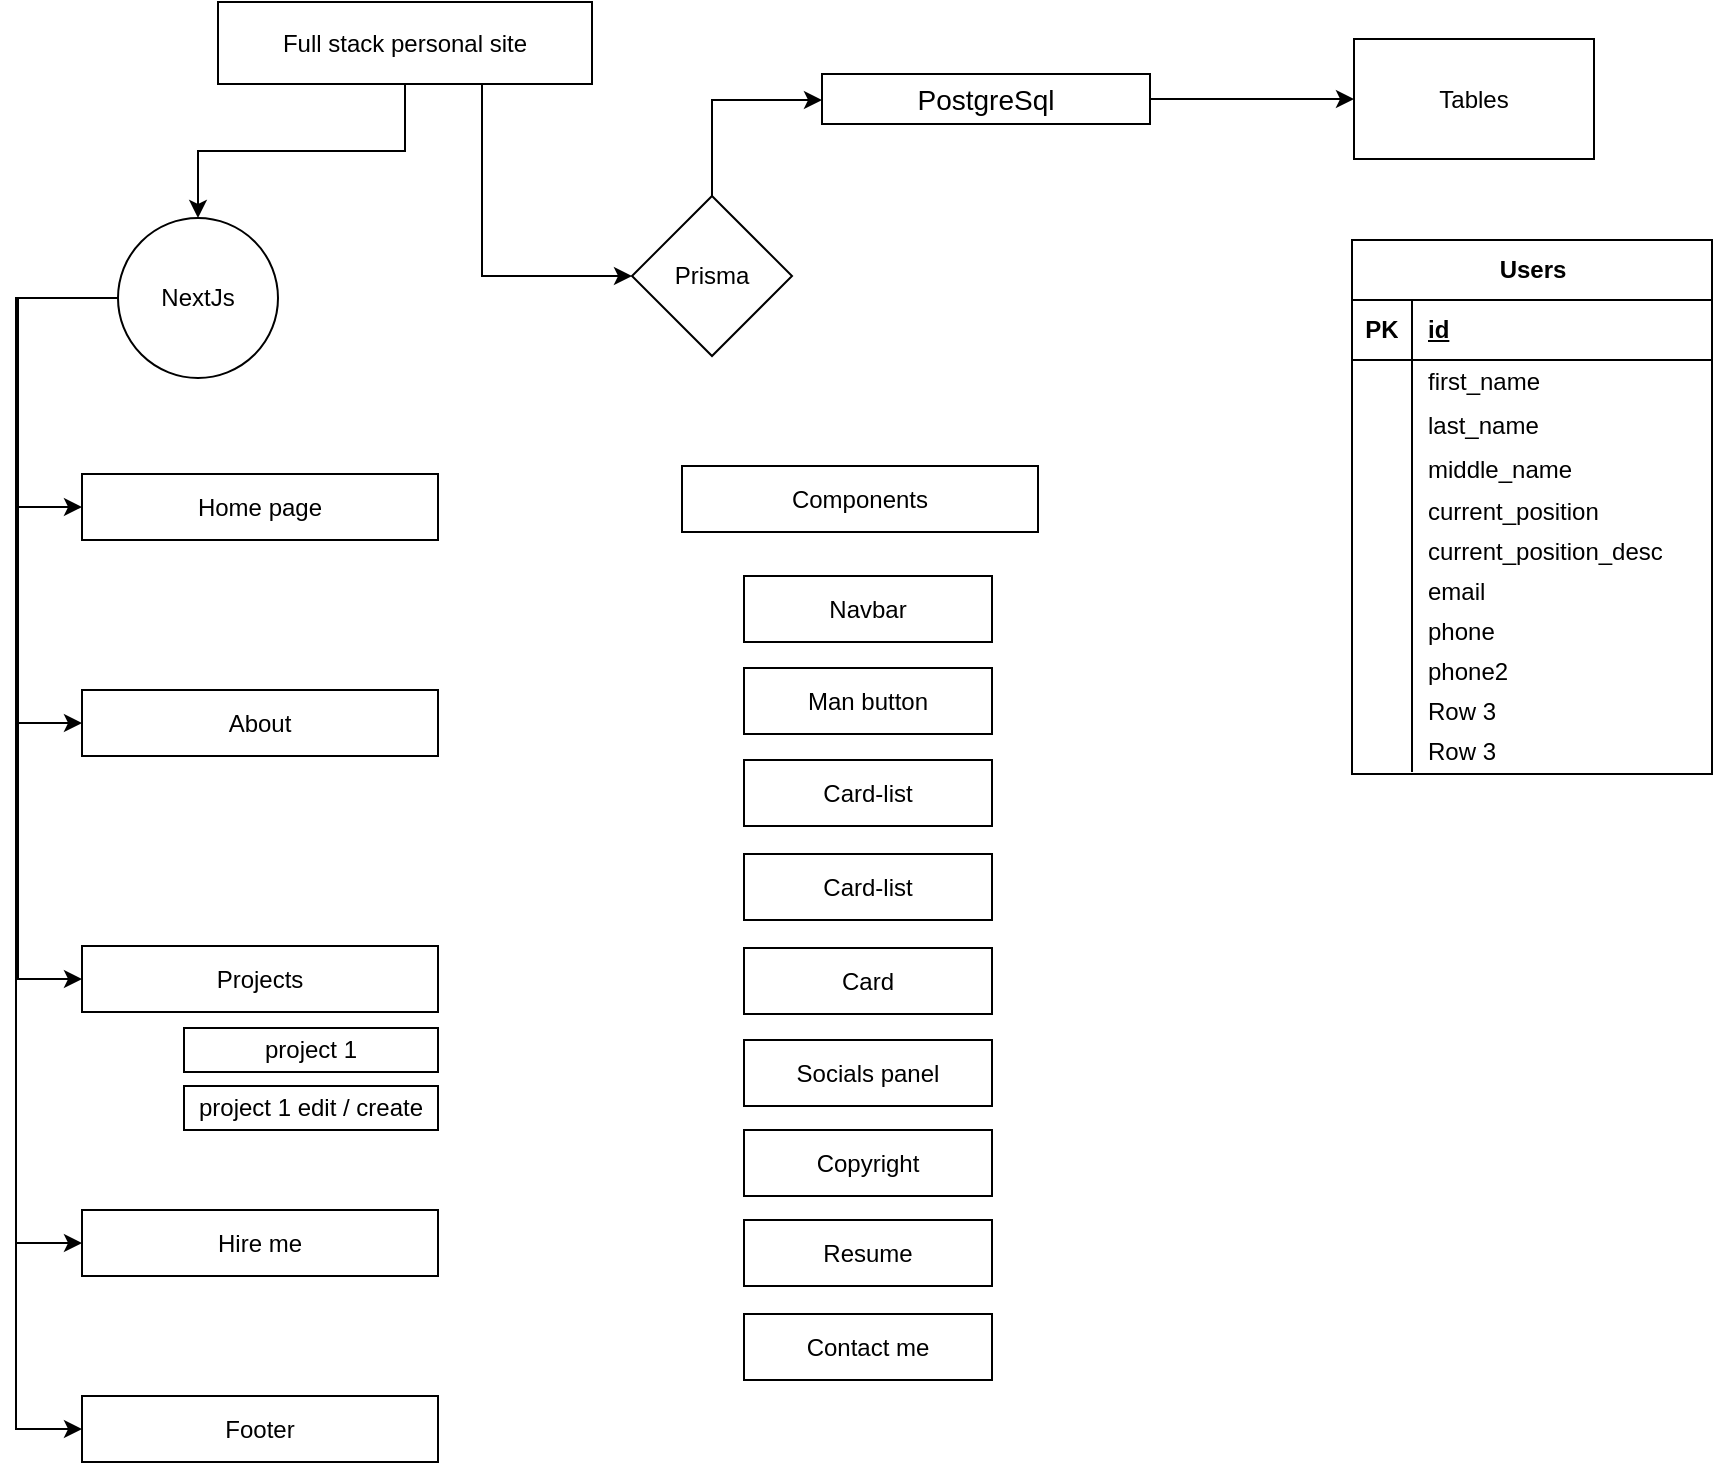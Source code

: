 <mxfile version="24.7.17">
  <diagram name="Page-1" id="dMQTYi7qANPklL-4qzlM">
    <mxGraphModel dx="957" dy="495" grid="0" gridSize="10" guides="1" tooltips="1" connect="1" arrows="1" fold="1" page="1" pageScale="1" pageWidth="1169" pageHeight="827" math="0" shadow="0">
      <root>
        <mxCell id="0" />
        <mxCell id="1" parent="0" />
        <mxCell id="be-U-O9A6L8kpEZBlKKN-3" value="" style="edgeStyle=orthogonalEdgeStyle;rounded=0;orthogonalLoop=1;jettySize=auto;html=1;" edge="1" parent="1" source="m3juNqGSzyA2AtN5-G-g-2" target="be-U-O9A6L8kpEZBlKKN-2">
          <mxGeometry relative="1" as="geometry" />
        </mxCell>
        <mxCell id="be-U-O9A6L8kpEZBlKKN-26" style="edgeStyle=orthogonalEdgeStyle;rounded=0;orthogonalLoop=1;jettySize=auto;html=1;entryX=0;entryY=0.5;entryDx=0;entryDy=0;" edge="1" parent="1" source="m3juNqGSzyA2AtN5-G-g-2" target="be-U-O9A6L8kpEZBlKKN-4">
          <mxGeometry relative="1" as="geometry">
            <Array as="points">
              <mxPoint x="260" y="185" />
            </Array>
          </mxGeometry>
        </mxCell>
        <mxCell id="m3juNqGSzyA2AtN5-G-g-2" value="Full stack personal site" style="rounded=0;whiteSpace=wrap;html=1;" parent="1" vertex="1">
          <mxGeometry x="128" y="48" width="187" height="41" as="geometry" />
        </mxCell>
        <mxCell id="be-U-O9A6L8kpEZBlKKN-27" style="edgeStyle=orthogonalEdgeStyle;rounded=0;orthogonalLoop=1;jettySize=auto;html=1;entryX=0;entryY=0.5;entryDx=0;entryDy=0;" edge="1" parent="1" source="be-U-O9A6L8kpEZBlKKN-2" target="be-U-O9A6L8kpEZBlKKN-18">
          <mxGeometry relative="1" as="geometry">
            <Array as="points">
              <mxPoint x="27" y="196" />
              <mxPoint x="27" y="669" />
            </Array>
          </mxGeometry>
        </mxCell>
        <mxCell id="be-U-O9A6L8kpEZBlKKN-28" style="edgeStyle=orthogonalEdgeStyle;rounded=0;orthogonalLoop=1;jettySize=auto;html=1;entryX=0;entryY=0.5;entryDx=0;entryDy=0;" edge="1" parent="1" source="be-U-O9A6L8kpEZBlKKN-2" target="be-U-O9A6L8kpEZBlKKN-8">
          <mxGeometry relative="1" as="geometry">
            <Array as="points">
              <mxPoint x="27" y="196" />
              <mxPoint x="27" y="301" />
            </Array>
          </mxGeometry>
        </mxCell>
        <mxCell id="be-U-O9A6L8kpEZBlKKN-30" style="edgeStyle=orthogonalEdgeStyle;rounded=0;orthogonalLoop=1;jettySize=auto;html=1;entryX=0;entryY=0.5;entryDx=0;entryDy=0;" edge="1" parent="1" source="be-U-O9A6L8kpEZBlKKN-2" target="be-U-O9A6L8kpEZBlKKN-16">
          <mxGeometry relative="1" as="geometry">
            <Array as="points">
              <mxPoint x="28" y="196" />
              <mxPoint x="28" y="409" />
            </Array>
          </mxGeometry>
        </mxCell>
        <mxCell id="be-U-O9A6L8kpEZBlKKN-31" style="edgeStyle=orthogonalEdgeStyle;rounded=0;orthogonalLoop=1;jettySize=auto;html=1;entryX=0;entryY=0.5;entryDx=0;entryDy=0;" edge="1" parent="1" source="be-U-O9A6L8kpEZBlKKN-2" target="be-U-O9A6L8kpEZBlKKN-17">
          <mxGeometry relative="1" as="geometry">
            <Array as="points">
              <mxPoint x="28" y="196" />
              <mxPoint x="28" y="537" />
            </Array>
          </mxGeometry>
        </mxCell>
        <mxCell id="be-U-O9A6L8kpEZBlKKN-36" style="edgeStyle=orthogonalEdgeStyle;rounded=0;orthogonalLoop=1;jettySize=auto;html=1;entryX=0;entryY=0.5;entryDx=0;entryDy=0;" edge="1" parent="1" source="be-U-O9A6L8kpEZBlKKN-2" target="be-U-O9A6L8kpEZBlKKN-35">
          <mxGeometry relative="1" as="geometry">
            <Array as="points">
              <mxPoint x="27" y="196" />
              <mxPoint x="27" y="762" />
            </Array>
          </mxGeometry>
        </mxCell>
        <mxCell id="be-U-O9A6L8kpEZBlKKN-2" value="NextJs" style="ellipse;whiteSpace=wrap;html=1;rounded=0;" vertex="1" parent="1">
          <mxGeometry x="78" y="156" width="80" height="80" as="geometry" />
        </mxCell>
        <mxCell id="be-U-O9A6L8kpEZBlKKN-7" value="" style="edgeStyle=orthogonalEdgeStyle;rounded=0;orthogonalLoop=1;jettySize=auto;html=1;" edge="1" parent="1" source="be-U-O9A6L8kpEZBlKKN-4" target="be-U-O9A6L8kpEZBlKKN-6">
          <mxGeometry relative="1" as="geometry">
            <Array as="points">
              <mxPoint x="375" y="97" />
            </Array>
          </mxGeometry>
        </mxCell>
        <mxCell id="be-U-O9A6L8kpEZBlKKN-4" value="Prisma" style="rhombus;whiteSpace=wrap;html=1;rounded=0;" vertex="1" parent="1">
          <mxGeometry x="335" y="145" width="80" height="80" as="geometry" />
        </mxCell>
        <mxCell id="be-U-O9A6L8kpEZBlKKN-51" value="" style="edgeStyle=orthogonalEdgeStyle;rounded=0;orthogonalLoop=1;jettySize=auto;html=1;" edge="1" parent="1" source="be-U-O9A6L8kpEZBlKKN-6" target="be-U-O9A6L8kpEZBlKKN-50">
          <mxGeometry relative="1" as="geometry" />
        </mxCell>
        <mxCell id="be-U-O9A6L8kpEZBlKKN-6" value="&lt;font style=&quot;font-size: 14px;&quot;&gt;PostgreSql&lt;/font&gt;" style="whiteSpace=wrap;html=1;rounded=0;" vertex="1" parent="1">
          <mxGeometry x="430" y="84" width="164" height="25" as="geometry" />
        </mxCell>
        <mxCell id="be-U-O9A6L8kpEZBlKKN-8" value="Home page" style="whiteSpace=wrap;html=1;rounded=0;" vertex="1" parent="1">
          <mxGeometry x="60" y="284" width="178" height="33" as="geometry" />
        </mxCell>
        <mxCell id="be-U-O9A6L8kpEZBlKKN-16" value="About" style="whiteSpace=wrap;html=1;rounded=0;" vertex="1" parent="1">
          <mxGeometry x="60" y="392" width="178" height="33" as="geometry" />
        </mxCell>
        <mxCell id="be-U-O9A6L8kpEZBlKKN-17" value="Projects" style="whiteSpace=wrap;html=1;rounded=0;" vertex="1" parent="1">
          <mxGeometry x="60" y="520" width="178" height="33" as="geometry" />
        </mxCell>
        <mxCell id="be-U-O9A6L8kpEZBlKKN-18" value="Hire me" style="whiteSpace=wrap;html=1;rounded=0;" vertex="1" parent="1">
          <mxGeometry x="60" y="652" width="178" height="33" as="geometry" />
        </mxCell>
        <mxCell id="be-U-O9A6L8kpEZBlKKN-25" value="project 1" style="whiteSpace=wrap;html=1;rounded=0;" vertex="1" parent="1">
          <mxGeometry x="111" y="561" width="127" height="22" as="geometry" />
        </mxCell>
        <mxCell id="be-U-O9A6L8kpEZBlKKN-32" value="project 1 edit / create" style="whiteSpace=wrap;html=1;rounded=0;" vertex="1" parent="1">
          <mxGeometry x="111" y="590" width="127" height="22" as="geometry" />
        </mxCell>
        <mxCell id="be-U-O9A6L8kpEZBlKKN-35" value="Footer" style="whiteSpace=wrap;html=1;rounded=0;" vertex="1" parent="1">
          <mxGeometry x="60" y="745" width="178" height="33" as="geometry" />
        </mxCell>
        <mxCell id="be-U-O9A6L8kpEZBlKKN-37" value="Components" style="whiteSpace=wrap;html=1;rounded=0;" vertex="1" parent="1">
          <mxGeometry x="360" y="280" width="178" height="33" as="geometry" />
        </mxCell>
        <mxCell id="be-U-O9A6L8kpEZBlKKN-38" value="Navbar" style="whiteSpace=wrap;html=1;rounded=0;" vertex="1" parent="1">
          <mxGeometry x="391" y="335" width="124" height="33" as="geometry" />
        </mxCell>
        <mxCell id="be-U-O9A6L8kpEZBlKKN-40" value="Man button" style="whiteSpace=wrap;html=1;rounded=0;" vertex="1" parent="1">
          <mxGeometry x="391" y="381" width="124" height="33" as="geometry" />
        </mxCell>
        <mxCell id="be-U-O9A6L8kpEZBlKKN-41" value="Card-list" style="whiteSpace=wrap;html=1;rounded=0;" vertex="1" parent="1">
          <mxGeometry x="391" y="427" width="124" height="33" as="geometry" />
        </mxCell>
        <mxCell id="be-U-O9A6L8kpEZBlKKN-42" value="Card-list" style="whiteSpace=wrap;html=1;rounded=0;" vertex="1" parent="1">
          <mxGeometry x="391" y="474" width="124" height="33" as="geometry" />
        </mxCell>
        <mxCell id="be-U-O9A6L8kpEZBlKKN-43" value="Card" style="whiteSpace=wrap;html=1;rounded=0;" vertex="1" parent="1">
          <mxGeometry x="391" y="521" width="124" height="33" as="geometry" />
        </mxCell>
        <mxCell id="be-U-O9A6L8kpEZBlKKN-44" value="Socials panel" style="whiteSpace=wrap;html=1;rounded=0;" vertex="1" parent="1">
          <mxGeometry x="391" y="567" width="124" height="33" as="geometry" />
        </mxCell>
        <mxCell id="be-U-O9A6L8kpEZBlKKN-45" value="Copyright" style="whiteSpace=wrap;html=1;rounded=0;" vertex="1" parent="1">
          <mxGeometry x="391" y="612" width="124" height="33" as="geometry" />
        </mxCell>
        <mxCell id="be-U-O9A6L8kpEZBlKKN-48" value="Resume" style="whiteSpace=wrap;html=1;rounded=0;" vertex="1" parent="1">
          <mxGeometry x="391" y="657" width="124" height="33" as="geometry" />
        </mxCell>
        <mxCell id="be-U-O9A6L8kpEZBlKKN-49" value="Contact me" style="whiteSpace=wrap;html=1;rounded=0;" vertex="1" parent="1">
          <mxGeometry x="391" y="704" width="124" height="33" as="geometry" />
        </mxCell>
        <mxCell id="be-U-O9A6L8kpEZBlKKN-50" value="Tables" style="whiteSpace=wrap;html=1;rounded=0;" vertex="1" parent="1">
          <mxGeometry x="696" y="66.5" width="120" height="60" as="geometry" />
        </mxCell>
        <mxCell id="be-U-O9A6L8kpEZBlKKN-54" value="Users" style="shape=table;startSize=30;container=1;collapsible=1;childLayout=tableLayout;fixedRows=1;rowLines=0;fontStyle=1;align=center;resizeLast=1;html=1;" vertex="1" parent="1">
          <mxGeometry x="695" y="167" width="180" height="267.0" as="geometry">
            <mxRectangle x="696" y="156" width="66" height="30" as="alternateBounds" />
          </mxGeometry>
        </mxCell>
        <mxCell id="be-U-O9A6L8kpEZBlKKN-55" value="" style="shape=tableRow;horizontal=0;startSize=0;swimlaneHead=0;swimlaneBody=0;fillColor=none;collapsible=0;dropTarget=0;points=[[0,0.5],[1,0.5]];portConstraint=eastwest;top=0;left=0;right=0;bottom=1;" vertex="1" parent="be-U-O9A6L8kpEZBlKKN-54">
          <mxGeometry y="30" width="180" height="30" as="geometry" />
        </mxCell>
        <mxCell id="be-U-O9A6L8kpEZBlKKN-56" value="PK" style="shape=partialRectangle;connectable=0;fillColor=none;top=0;left=0;bottom=0;right=0;fontStyle=1;overflow=hidden;whiteSpace=wrap;html=1;" vertex="1" parent="be-U-O9A6L8kpEZBlKKN-55">
          <mxGeometry width="30" height="30" as="geometry">
            <mxRectangle width="30" height="30" as="alternateBounds" />
          </mxGeometry>
        </mxCell>
        <mxCell id="be-U-O9A6L8kpEZBlKKN-57" value="id" style="shape=partialRectangle;connectable=0;fillColor=none;top=0;left=0;bottom=0;right=0;align=left;spacingLeft=6;fontStyle=5;overflow=hidden;whiteSpace=wrap;html=1;" vertex="1" parent="be-U-O9A6L8kpEZBlKKN-55">
          <mxGeometry x="30" width="150" height="30" as="geometry">
            <mxRectangle width="150" height="30" as="alternateBounds" />
          </mxGeometry>
        </mxCell>
        <mxCell id="be-U-O9A6L8kpEZBlKKN-58" value="" style="shape=tableRow;horizontal=0;startSize=0;swimlaneHead=0;swimlaneBody=0;fillColor=none;collapsible=0;dropTarget=0;points=[[0,0.5],[1,0.5]];portConstraint=eastwest;top=0;left=0;right=0;bottom=0;" vertex="1" parent="be-U-O9A6L8kpEZBlKKN-54">
          <mxGeometry y="60" width="180" height="22" as="geometry" />
        </mxCell>
        <mxCell id="be-U-O9A6L8kpEZBlKKN-59" value="" style="shape=partialRectangle;connectable=0;fillColor=none;top=0;left=0;bottom=0;right=0;editable=1;overflow=hidden;whiteSpace=wrap;html=1;" vertex="1" parent="be-U-O9A6L8kpEZBlKKN-58">
          <mxGeometry width="30" height="22" as="geometry">
            <mxRectangle width="30" height="22" as="alternateBounds" />
          </mxGeometry>
        </mxCell>
        <mxCell id="be-U-O9A6L8kpEZBlKKN-60" value="first_name" style="shape=partialRectangle;connectable=0;fillColor=none;top=0;left=0;bottom=0;right=0;align=left;spacingLeft=6;overflow=hidden;whiteSpace=wrap;html=1;" vertex="1" parent="be-U-O9A6L8kpEZBlKKN-58">
          <mxGeometry x="30" width="150" height="22" as="geometry">
            <mxRectangle width="150" height="22" as="alternateBounds" />
          </mxGeometry>
        </mxCell>
        <mxCell id="be-U-O9A6L8kpEZBlKKN-61" value="" style="shape=tableRow;horizontal=0;startSize=0;swimlaneHead=0;swimlaneBody=0;fillColor=none;collapsible=0;dropTarget=0;points=[[0,0.5],[1,0.5]];portConstraint=eastwest;top=0;left=0;right=0;bottom=0;" vertex="1" parent="be-U-O9A6L8kpEZBlKKN-54">
          <mxGeometry y="82" width="180" height="22" as="geometry" />
        </mxCell>
        <mxCell id="be-U-O9A6L8kpEZBlKKN-62" value="" style="shape=partialRectangle;connectable=0;fillColor=none;top=0;left=0;bottom=0;right=0;editable=1;overflow=hidden;whiteSpace=wrap;html=1;" vertex="1" parent="be-U-O9A6L8kpEZBlKKN-61">
          <mxGeometry width="30" height="22" as="geometry">
            <mxRectangle width="30" height="22" as="alternateBounds" />
          </mxGeometry>
        </mxCell>
        <mxCell id="be-U-O9A6L8kpEZBlKKN-63" value="last_name" style="shape=partialRectangle;connectable=0;fillColor=none;top=0;left=0;bottom=0;right=0;align=left;spacingLeft=6;overflow=hidden;whiteSpace=wrap;html=1;" vertex="1" parent="be-U-O9A6L8kpEZBlKKN-61">
          <mxGeometry x="30" width="150" height="22" as="geometry">
            <mxRectangle width="150" height="22" as="alternateBounds" />
          </mxGeometry>
        </mxCell>
        <mxCell id="be-U-O9A6L8kpEZBlKKN-64" value="" style="shape=tableRow;horizontal=0;startSize=0;swimlaneHead=0;swimlaneBody=0;fillColor=none;collapsible=0;dropTarget=0;points=[[0,0.5],[1,0.5]];portConstraint=eastwest;top=0;left=0;right=0;bottom=0;" vertex="1" parent="be-U-O9A6L8kpEZBlKKN-54">
          <mxGeometry y="104" width="180" height="21" as="geometry" />
        </mxCell>
        <mxCell id="be-U-O9A6L8kpEZBlKKN-65" value="" style="shape=partialRectangle;connectable=0;fillColor=none;top=0;left=0;bottom=0;right=0;editable=1;overflow=hidden;whiteSpace=wrap;html=1;" vertex="1" parent="be-U-O9A6L8kpEZBlKKN-64">
          <mxGeometry width="30" height="21" as="geometry">
            <mxRectangle width="30" height="21" as="alternateBounds" />
          </mxGeometry>
        </mxCell>
        <mxCell id="be-U-O9A6L8kpEZBlKKN-66" value="middle_name" style="shape=partialRectangle;connectable=0;fillColor=none;top=0;left=0;bottom=0;right=0;align=left;spacingLeft=6;overflow=hidden;whiteSpace=wrap;html=1;" vertex="1" parent="be-U-O9A6L8kpEZBlKKN-64">
          <mxGeometry x="30" width="150" height="21" as="geometry">
            <mxRectangle width="150" height="21" as="alternateBounds" />
          </mxGeometry>
        </mxCell>
        <mxCell id="be-U-O9A6L8kpEZBlKKN-71" value="" style="shape=tableRow;horizontal=0;startSize=0;swimlaneHead=0;swimlaneBody=0;fillColor=none;collapsible=0;dropTarget=0;points=[[0,0.5],[1,0.5]];portConstraint=eastwest;top=0;left=0;right=0;bottom=0;" vertex="1" parent="be-U-O9A6L8kpEZBlKKN-54">
          <mxGeometry y="125" width="180" height="21" as="geometry" />
        </mxCell>
        <mxCell id="be-U-O9A6L8kpEZBlKKN-72" value="" style="shape=partialRectangle;connectable=0;fillColor=none;top=0;left=0;bottom=0;right=0;editable=1;overflow=hidden;whiteSpace=wrap;html=1;" vertex="1" parent="be-U-O9A6L8kpEZBlKKN-71">
          <mxGeometry width="30" height="21" as="geometry">
            <mxRectangle width="30" height="21" as="alternateBounds" />
          </mxGeometry>
        </mxCell>
        <mxCell id="be-U-O9A6L8kpEZBlKKN-73" value="current_position" style="shape=partialRectangle;connectable=0;fillColor=none;top=0;left=0;bottom=0;right=0;align=left;spacingLeft=6;overflow=hidden;whiteSpace=wrap;html=1;" vertex="1" parent="be-U-O9A6L8kpEZBlKKN-71">
          <mxGeometry x="30" width="150" height="21" as="geometry">
            <mxRectangle width="150" height="21" as="alternateBounds" />
          </mxGeometry>
        </mxCell>
        <mxCell id="be-U-O9A6L8kpEZBlKKN-74" value="" style="shape=tableRow;horizontal=0;startSize=0;swimlaneHead=0;swimlaneBody=0;fillColor=none;collapsible=0;dropTarget=0;points=[[0,0.5],[1,0.5]];portConstraint=eastwest;top=0;left=0;right=0;bottom=0;" vertex="1" parent="be-U-O9A6L8kpEZBlKKN-54">
          <mxGeometry y="146" width="180" height="20" as="geometry" />
        </mxCell>
        <mxCell id="be-U-O9A6L8kpEZBlKKN-75" value="" style="shape=partialRectangle;connectable=0;fillColor=none;top=0;left=0;bottom=0;right=0;editable=1;overflow=hidden;whiteSpace=wrap;html=1;" vertex="1" parent="be-U-O9A6L8kpEZBlKKN-74">
          <mxGeometry width="30" height="20" as="geometry">
            <mxRectangle width="30" height="20" as="alternateBounds" />
          </mxGeometry>
        </mxCell>
        <mxCell id="be-U-O9A6L8kpEZBlKKN-76" value="current_position_desc" style="shape=partialRectangle;connectable=0;fillColor=none;top=0;left=0;bottom=0;right=0;align=left;spacingLeft=6;overflow=hidden;whiteSpace=wrap;html=1;" vertex="1" parent="be-U-O9A6L8kpEZBlKKN-74">
          <mxGeometry x="30" width="150" height="20" as="geometry">
            <mxRectangle width="150" height="20" as="alternateBounds" />
          </mxGeometry>
        </mxCell>
        <mxCell id="be-U-O9A6L8kpEZBlKKN-77" value="" style="shape=tableRow;horizontal=0;startSize=0;swimlaneHead=0;swimlaneBody=0;fillColor=none;collapsible=0;dropTarget=0;points=[[0,0.5],[1,0.5]];portConstraint=eastwest;top=0;left=0;right=0;bottom=0;" vertex="1" parent="be-U-O9A6L8kpEZBlKKN-54">
          <mxGeometry y="166" width="180" height="20" as="geometry" />
        </mxCell>
        <mxCell id="be-U-O9A6L8kpEZBlKKN-78" value="" style="shape=partialRectangle;connectable=0;fillColor=none;top=0;left=0;bottom=0;right=0;editable=1;overflow=hidden;whiteSpace=wrap;html=1;" vertex="1" parent="be-U-O9A6L8kpEZBlKKN-77">
          <mxGeometry width="30" height="20" as="geometry">
            <mxRectangle width="30" height="20" as="alternateBounds" />
          </mxGeometry>
        </mxCell>
        <mxCell id="be-U-O9A6L8kpEZBlKKN-79" value="email" style="shape=partialRectangle;connectable=0;fillColor=none;top=0;left=0;bottom=0;right=0;align=left;spacingLeft=6;overflow=hidden;whiteSpace=wrap;html=1;" vertex="1" parent="be-U-O9A6L8kpEZBlKKN-77">
          <mxGeometry x="30" width="150" height="20" as="geometry">
            <mxRectangle width="150" height="20" as="alternateBounds" />
          </mxGeometry>
        </mxCell>
        <mxCell id="be-U-O9A6L8kpEZBlKKN-80" value="" style="shape=tableRow;horizontal=0;startSize=0;swimlaneHead=0;swimlaneBody=0;fillColor=none;collapsible=0;dropTarget=0;points=[[0,0.5],[1,0.5]];portConstraint=eastwest;top=0;left=0;right=0;bottom=0;" vertex="1" parent="be-U-O9A6L8kpEZBlKKN-54">
          <mxGeometry y="186" width="180" height="20" as="geometry" />
        </mxCell>
        <mxCell id="be-U-O9A6L8kpEZBlKKN-81" value="" style="shape=partialRectangle;connectable=0;fillColor=none;top=0;left=0;bottom=0;right=0;editable=1;overflow=hidden;whiteSpace=wrap;html=1;" vertex="1" parent="be-U-O9A6L8kpEZBlKKN-80">
          <mxGeometry width="30" height="20" as="geometry">
            <mxRectangle width="30" height="20" as="alternateBounds" />
          </mxGeometry>
        </mxCell>
        <mxCell id="be-U-O9A6L8kpEZBlKKN-82" value="phone" style="shape=partialRectangle;connectable=0;fillColor=none;top=0;left=0;bottom=0;right=0;align=left;spacingLeft=6;overflow=hidden;whiteSpace=wrap;html=1;" vertex="1" parent="be-U-O9A6L8kpEZBlKKN-80">
          <mxGeometry x="30" width="150" height="20" as="geometry">
            <mxRectangle width="150" height="20" as="alternateBounds" />
          </mxGeometry>
        </mxCell>
        <mxCell id="be-U-O9A6L8kpEZBlKKN-83" value="" style="shape=tableRow;horizontal=0;startSize=0;swimlaneHead=0;swimlaneBody=0;fillColor=none;collapsible=0;dropTarget=0;points=[[0,0.5],[1,0.5]];portConstraint=eastwest;top=0;left=0;right=0;bottom=0;" vertex="1" parent="be-U-O9A6L8kpEZBlKKN-54">
          <mxGeometry y="206" width="180" height="20" as="geometry" />
        </mxCell>
        <mxCell id="be-U-O9A6L8kpEZBlKKN-84" value="" style="shape=partialRectangle;connectable=0;fillColor=none;top=0;left=0;bottom=0;right=0;editable=1;overflow=hidden;whiteSpace=wrap;html=1;" vertex="1" parent="be-U-O9A6L8kpEZBlKKN-83">
          <mxGeometry width="30" height="20" as="geometry">
            <mxRectangle width="30" height="20" as="alternateBounds" />
          </mxGeometry>
        </mxCell>
        <mxCell id="be-U-O9A6L8kpEZBlKKN-85" value="phone2" style="shape=partialRectangle;connectable=0;fillColor=none;top=0;left=0;bottom=0;right=0;align=left;spacingLeft=6;overflow=hidden;whiteSpace=wrap;html=1;" vertex="1" parent="be-U-O9A6L8kpEZBlKKN-83">
          <mxGeometry x="30" width="150" height="20" as="geometry">
            <mxRectangle width="150" height="20" as="alternateBounds" />
          </mxGeometry>
        </mxCell>
        <mxCell id="be-U-O9A6L8kpEZBlKKN-86" value="" style="shape=tableRow;horizontal=0;startSize=0;swimlaneHead=0;swimlaneBody=0;fillColor=none;collapsible=0;dropTarget=0;points=[[0,0.5],[1,0.5]];portConstraint=eastwest;top=0;left=0;right=0;bottom=0;" vertex="1" parent="be-U-O9A6L8kpEZBlKKN-54">
          <mxGeometry y="226" width="180" height="20" as="geometry" />
        </mxCell>
        <mxCell id="be-U-O9A6L8kpEZBlKKN-87" value="" style="shape=partialRectangle;connectable=0;fillColor=none;top=0;left=0;bottom=0;right=0;editable=1;overflow=hidden;whiteSpace=wrap;html=1;" vertex="1" parent="be-U-O9A6L8kpEZBlKKN-86">
          <mxGeometry width="30" height="20" as="geometry">
            <mxRectangle width="30" height="20" as="alternateBounds" />
          </mxGeometry>
        </mxCell>
        <mxCell id="be-U-O9A6L8kpEZBlKKN-88" value="Row 3" style="shape=partialRectangle;connectable=0;fillColor=none;top=0;left=0;bottom=0;right=0;align=left;spacingLeft=6;overflow=hidden;whiteSpace=wrap;html=1;" vertex="1" parent="be-U-O9A6L8kpEZBlKKN-86">
          <mxGeometry x="30" width="150" height="20" as="geometry">
            <mxRectangle width="150" height="20" as="alternateBounds" />
          </mxGeometry>
        </mxCell>
        <mxCell id="be-U-O9A6L8kpEZBlKKN-89" value="" style="shape=tableRow;horizontal=0;startSize=0;swimlaneHead=0;swimlaneBody=0;fillColor=none;collapsible=0;dropTarget=0;points=[[0,0.5],[1,0.5]];portConstraint=eastwest;top=0;left=0;right=0;bottom=0;" vertex="1" parent="be-U-O9A6L8kpEZBlKKN-54">
          <mxGeometry y="246" width="180" height="20" as="geometry" />
        </mxCell>
        <mxCell id="be-U-O9A6L8kpEZBlKKN-90" value="" style="shape=partialRectangle;connectable=0;fillColor=none;top=0;left=0;bottom=0;right=0;editable=1;overflow=hidden;whiteSpace=wrap;html=1;" vertex="1" parent="be-U-O9A6L8kpEZBlKKN-89">
          <mxGeometry width="30" height="20" as="geometry">
            <mxRectangle width="30" height="20" as="alternateBounds" />
          </mxGeometry>
        </mxCell>
        <mxCell id="be-U-O9A6L8kpEZBlKKN-91" value="Row 3" style="shape=partialRectangle;connectable=0;fillColor=none;top=0;left=0;bottom=0;right=0;align=left;spacingLeft=6;overflow=hidden;whiteSpace=wrap;html=1;" vertex="1" parent="be-U-O9A6L8kpEZBlKKN-89">
          <mxGeometry x="30" width="150" height="20" as="geometry">
            <mxRectangle width="150" height="20" as="alternateBounds" />
          </mxGeometry>
        </mxCell>
      </root>
    </mxGraphModel>
  </diagram>
</mxfile>
